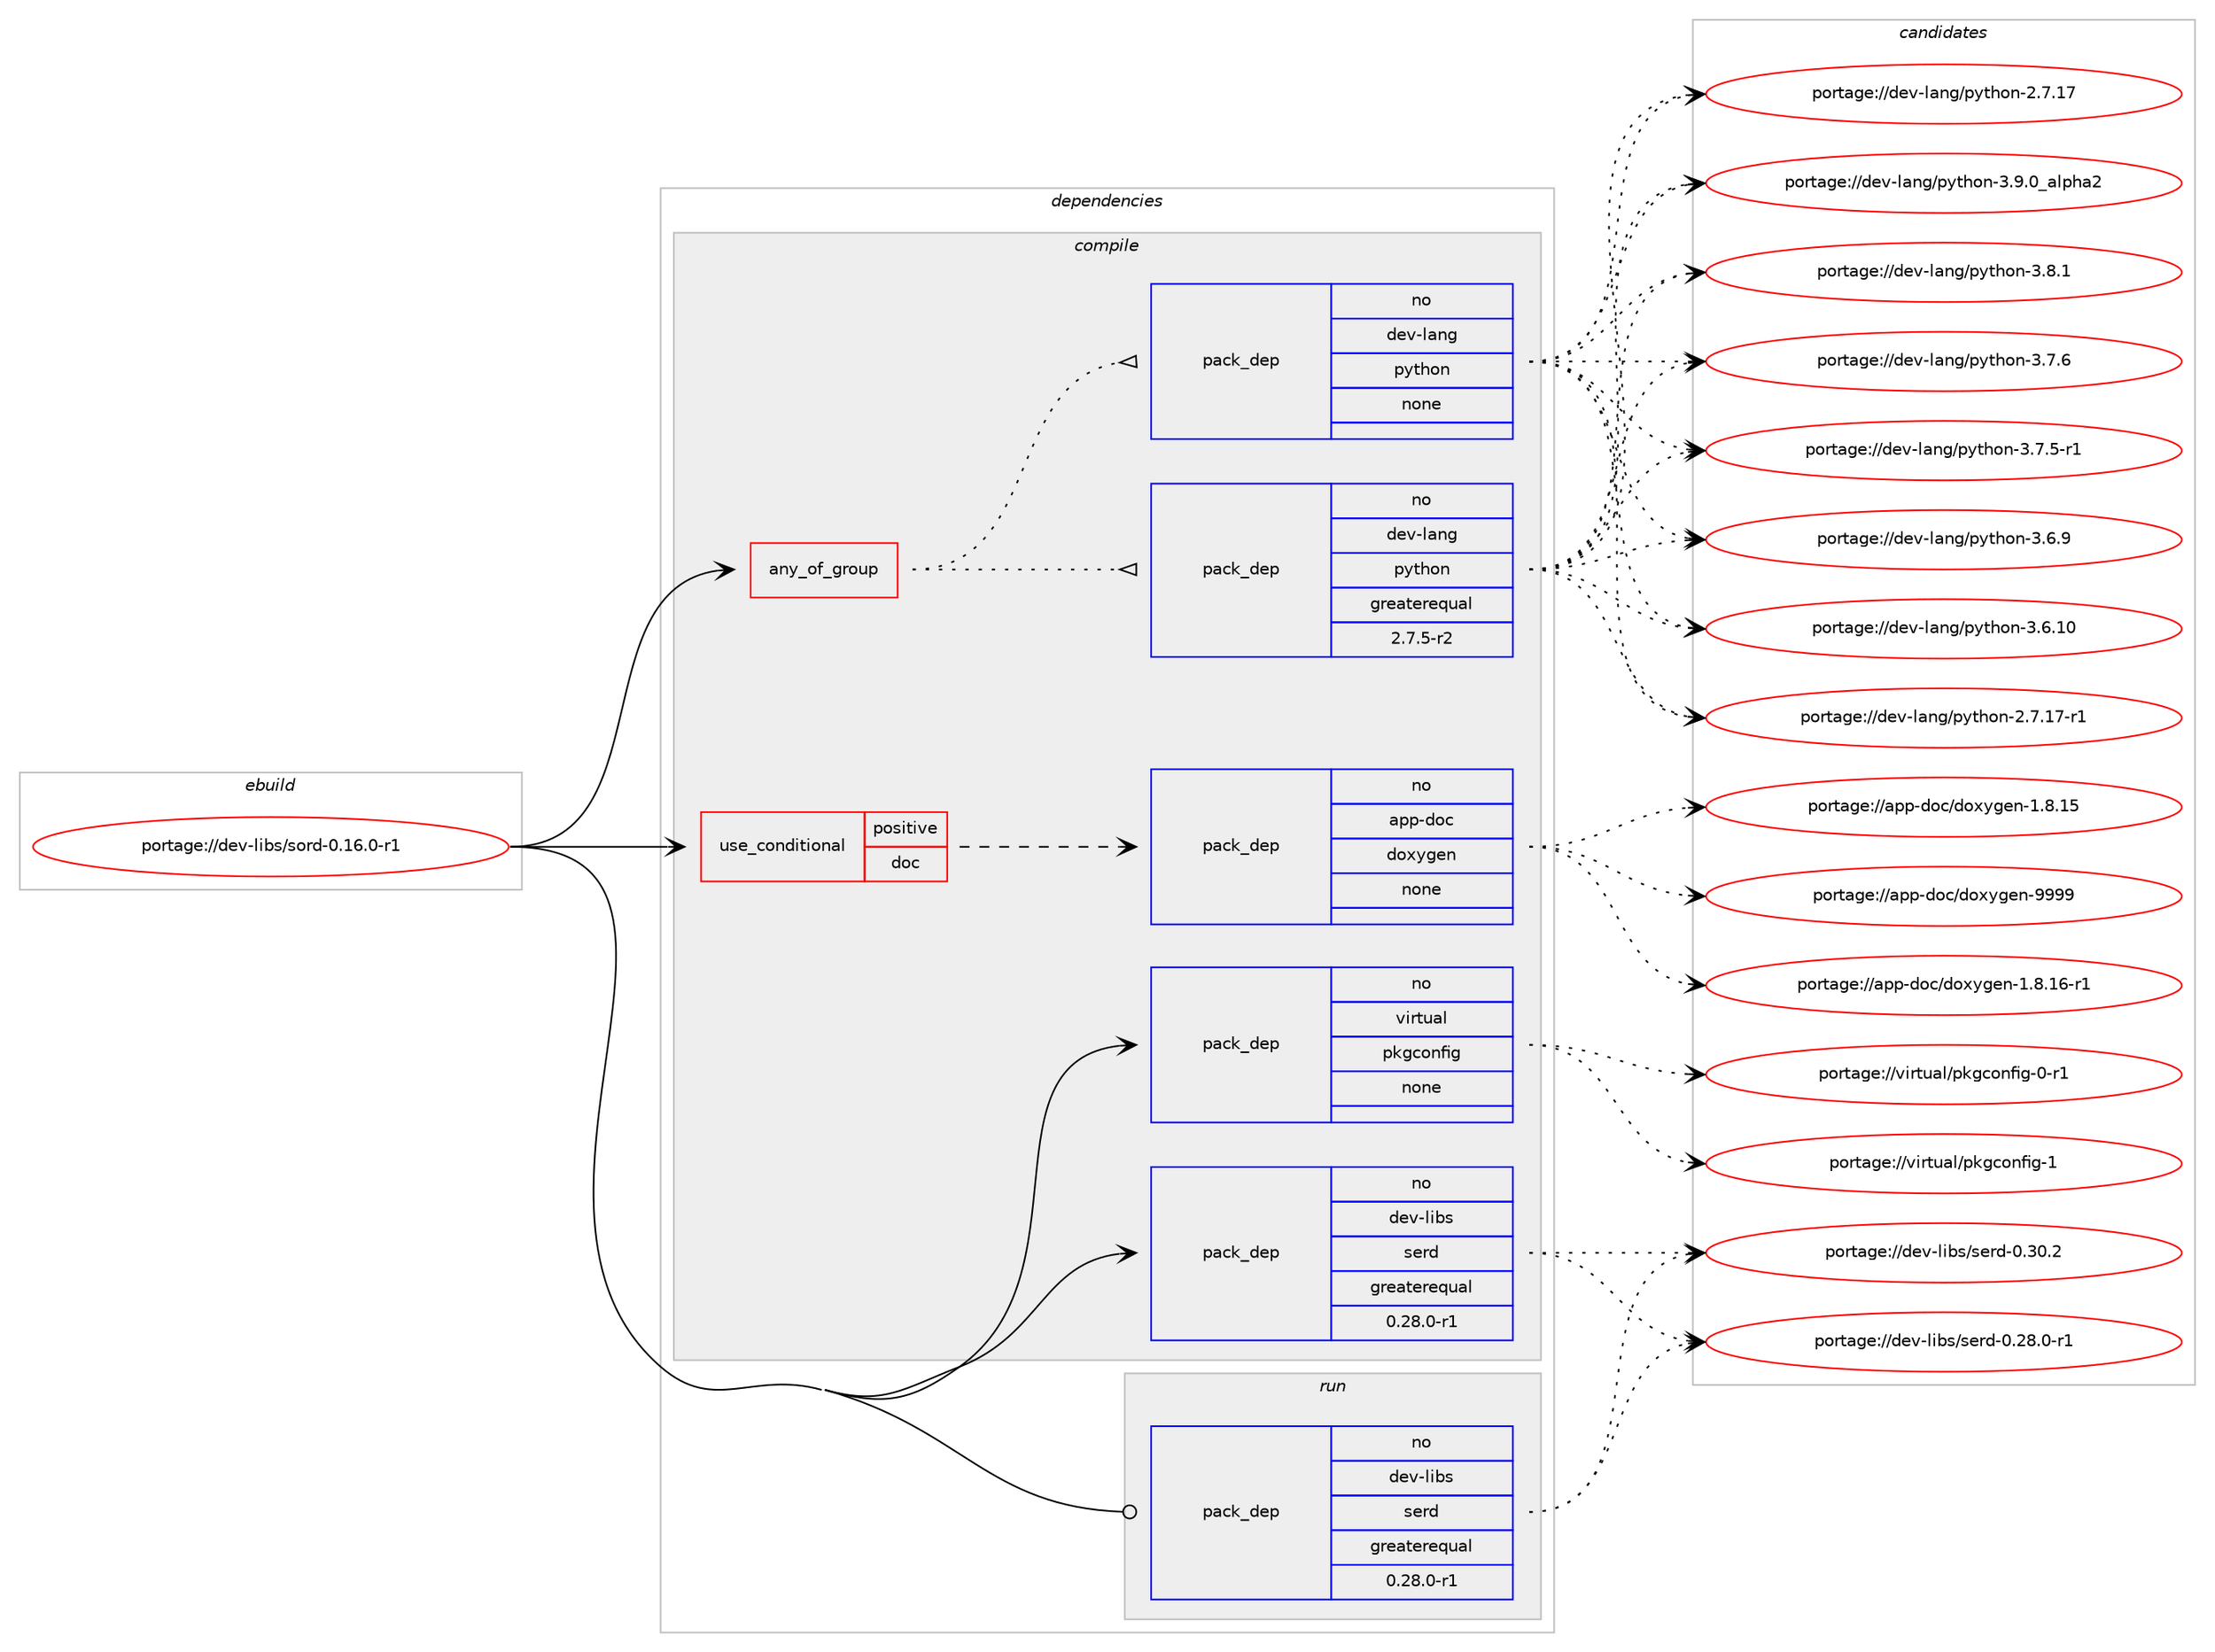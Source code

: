 digraph prolog {

# *************
# Graph options
# *************

newrank=true;
concentrate=true;
compound=true;
graph [rankdir=LR,fontname=Helvetica,fontsize=10,ranksep=1.5];#, ranksep=2.5, nodesep=0.2];
edge  [arrowhead=vee];
node  [fontname=Helvetica,fontsize=10];

# **********
# The ebuild
# **********

subgraph cluster_leftcol {
color=gray;
label=<<i>ebuild</i>>;
id [label="portage://dev-libs/sord-0.16.0-r1", color=red, width=4, href="../dev-libs/sord-0.16.0-r1.svg"];
}

# ****************
# The dependencies
# ****************

subgraph cluster_midcol {
color=gray;
label=<<i>dependencies</i>>;
subgraph cluster_compile {
fillcolor="#eeeeee";
style=filled;
label=<<i>compile</i>>;
subgraph any4941 {
dependency507772 [label=<<TABLE BORDER="0" CELLBORDER="1" CELLSPACING="0" CELLPADDING="4"><TR><TD CELLPADDING="10">any_of_group</TD></TR></TABLE>>, shape=none, color=red];subgraph pack378664 {
dependency507773 [label=<<TABLE BORDER="0" CELLBORDER="1" CELLSPACING="0" CELLPADDING="4" WIDTH="220"><TR><TD ROWSPAN="6" CELLPADDING="30">pack_dep</TD></TR><TR><TD WIDTH="110">no</TD></TR><TR><TD>dev-lang</TD></TR><TR><TD>python</TD></TR><TR><TD>none</TD></TR><TR><TD></TD></TR></TABLE>>, shape=none, color=blue];
}
dependency507772:e -> dependency507773:w [weight=20,style="dotted",arrowhead="oinv"];
subgraph pack378665 {
dependency507774 [label=<<TABLE BORDER="0" CELLBORDER="1" CELLSPACING="0" CELLPADDING="4" WIDTH="220"><TR><TD ROWSPAN="6" CELLPADDING="30">pack_dep</TD></TR><TR><TD WIDTH="110">no</TD></TR><TR><TD>dev-lang</TD></TR><TR><TD>python</TD></TR><TR><TD>greaterequal</TD></TR><TR><TD>2.7.5-r2</TD></TR></TABLE>>, shape=none, color=blue];
}
dependency507772:e -> dependency507774:w [weight=20,style="dotted",arrowhead="oinv"];
}
id:e -> dependency507772:w [weight=20,style="solid",arrowhead="vee"];
subgraph cond123934 {
dependency507775 [label=<<TABLE BORDER="0" CELLBORDER="1" CELLSPACING="0" CELLPADDING="4"><TR><TD ROWSPAN="3" CELLPADDING="10">use_conditional</TD></TR><TR><TD>positive</TD></TR><TR><TD>doc</TD></TR></TABLE>>, shape=none, color=red];
subgraph pack378666 {
dependency507776 [label=<<TABLE BORDER="0" CELLBORDER="1" CELLSPACING="0" CELLPADDING="4" WIDTH="220"><TR><TD ROWSPAN="6" CELLPADDING="30">pack_dep</TD></TR><TR><TD WIDTH="110">no</TD></TR><TR><TD>app-doc</TD></TR><TR><TD>doxygen</TD></TR><TR><TD>none</TD></TR><TR><TD></TD></TR></TABLE>>, shape=none, color=blue];
}
dependency507775:e -> dependency507776:w [weight=20,style="dashed",arrowhead="vee"];
}
id:e -> dependency507775:w [weight=20,style="solid",arrowhead="vee"];
subgraph pack378667 {
dependency507777 [label=<<TABLE BORDER="0" CELLBORDER="1" CELLSPACING="0" CELLPADDING="4" WIDTH="220"><TR><TD ROWSPAN="6" CELLPADDING="30">pack_dep</TD></TR><TR><TD WIDTH="110">no</TD></TR><TR><TD>dev-libs</TD></TR><TR><TD>serd</TD></TR><TR><TD>greaterequal</TD></TR><TR><TD>0.28.0-r1</TD></TR></TABLE>>, shape=none, color=blue];
}
id:e -> dependency507777:w [weight=20,style="solid",arrowhead="vee"];
subgraph pack378668 {
dependency507778 [label=<<TABLE BORDER="0" CELLBORDER="1" CELLSPACING="0" CELLPADDING="4" WIDTH="220"><TR><TD ROWSPAN="6" CELLPADDING="30">pack_dep</TD></TR><TR><TD WIDTH="110">no</TD></TR><TR><TD>virtual</TD></TR><TR><TD>pkgconfig</TD></TR><TR><TD>none</TD></TR><TR><TD></TD></TR></TABLE>>, shape=none, color=blue];
}
id:e -> dependency507778:w [weight=20,style="solid",arrowhead="vee"];
}
subgraph cluster_compileandrun {
fillcolor="#eeeeee";
style=filled;
label=<<i>compile and run</i>>;
}
subgraph cluster_run {
fillcolor="#eeeeee";
style=filled;
label=<<i>run</i>>;
subgraph pack378669 {
dependency507779 [label=<<TABLE BORDER="0" CELLBORDER="1" CELLSPACING="0" CELLPADDING="4" WIDTH="220"><TR><TD ROWSPAN="6" CELLPADDING="30">pack_dep</TD></TR><TR><TD WIDTH="110">no</TD></TR><TR><TD>dev-libs</TD></TR><TR><TD>serd</TD></TR><TR><TD>greaterequal</TD></TR><TR><TD>0.28.0-r1</TD></TR></TABLE>>, shape=none, color=blue];
}
id:e -> dependency507779:w [weight=20,style="solid",arrowhead="odot"];
}
}

# **************
# The candidates
# **************

subgraph cluster_choices {
rank=same;
color=gray;
label=<<i>candidates</i>>;

subgraph choice378664 {
color=black;
nodesep=1;
choice10010111845108971101034711212111610411111045514657464895971081121049750 [label="portage://dev-lang/python-3.9.0_alpha2", color=red, width=4,href="../dev-lang/python-3.9.0_alpha2.svg"];
choice100101118451089711010347112121116104111110455146564649 [label="portage://dev-lang/python-3.8.1", color=red, width=4,href="../dev-lang/python-3.8.1.svg"];
choice100101118451089711010347112121116104111110455146554654 [label="portage://dev-lang/python-3.7.6", color=red, width=4,href="../dev-lang/python-3.7.6.svg"];
choice1001011184510897110103471121211161041111104551465546534511449 [label="portage://dev-lang/python-3.7.5-r1", color=red, width=4,href="../dev-lang/python-3.7.5-r1.svg"];
choice100101118451089711010347112121116104111110455146544657 [label="portage://dev-lang/python-3.6.9", color=red, width=4,href="../dev-lang/python-3.6.9.svg"];
choice10010111845108971101034711212111610411111045514654464948 [label="portage://dev-lang/python-3.6.10", color=red, width=4,href="../dev-lang/python-3.6.10.svg"];
choice100101118451089711010347112121116104111110455046554649554511449 [label="portage://dev-lang/python-2.7.17-r1", color=red, width=4,href="../dev-lang/python-2.7.17-r1.svg"];
choice10010111845108971101034711212111610411111045504655464955 [label="portage://dev-lang/python-2.7.17", color=red, width=4,href="../dev-lang/python-2.7.17.svg"];
dependency507773:e -> choice10010111845108971101034711212111610411111045514657464895971081121049750:w [style=dotted,weight="100"];
dependency507773:e -> choice100101118451089711010347112121116104111110455146564649:w [style=dotted,weight="100"];
dependency507773:e -> choice100101118451089711010347112121116104111110455146554654:w [style=dotted,weight="100"];
dependency507773:e -> choice1001011184510897110103471121211161041111104551465546534511449:w [style=dotted,weight="100"];
dependency507773:e -> choice100101118451089711010347112121116104111110455146544657:w [style=dotted,weight="100"];
dependency507773:e -> choice10010111845108971101034711212111610411111045514654464948:w [style=dotted,weight="100"];
dependency507773:e -> choice100101118451089711010347112121116104111110455046554649554511449:w [style=dotted,weight="100"];
dependency507773:e -> choice10010111845108971101034711212111610411111045504655464955:w [style=dotted,weight="100"];
}
subgraph choice378665 {
color=black;
nodesep=1;
choice10010111845108971101034711212111610411111045514657464895971081121049750 [label="portage://dev-lang/python-3.9.0_alpha2", color=red, width=4,href="../dev-lang/python-3.9.0_alpha2.svg"];
choice100101118451089711010347112121116104111110455146564649 [label="portage://dev-lang/python-3.8.1", color=red, width=4,href="../dev-lang/python-3.8.1.svg"];
choice100101118451089711010347112121116104111110455146554654 [label="portage://dev-lang/python-3.7.6", color=red, width=4,href="../dev-lang/python-3.7.6.svg"];
choice1001011184510897110103471121211161041111104551465546534511449 [label="portage://dev-lang/python-3.7.5-r1", color=red, width=4,href="../dev-lang/python-3.7.5-r1.svg"];
choice100101118451089711010347112121116104111110455146544657 [label="portage://dev-lang/python-3.6.9", color=red, width=4,href="../dev-lang/python-3.6.9.svg"];
choice10010111845108971101034711212111610411111045514654464948 [label="portage://dev-lang/python-3.6.10", color=red, width=4,href="../dev-lang/python-3.6.10.svg"];
choice100101118451089711010347112121116104111110455046554649554511449 [label="portage://dev-lang/python-2.7.17-r1", color=red, width=4,href="../dev-lang/python-2.7.17-r1.svg"];
choice10010111845108971101034711212111610411111045504655464955 [label="portage://dev-lang/python-2.7.17", color=red, width=4,href="../dev-lang/python-2.7.17.svg"];
dependency507774:e -> choice10010111845108971101034711212111610411111045514657464895971081121049750:w [style=dotted,weight="100"];
dependency507774:e -> choice100101118451089711010347112121116104111110455146564649:w [style=dotted,weight="100"];
dependency507774:e -> choice100101118451089711010347112121116104111110455146554654:w [style=dotted,weight="100"];
dependency507774:e -> choice1001011184510897110103471121211161041111104551465546534511449:w [style=dotted,weight="100"];
dependency507774:e -> choice100101118451089711010347112121116104111110455146544657:w [style=dotted,weight="100"];
dependency507774:e -> choice10010111845108971101034711212111610411111045514654464948:w [style=dotted,weight="100"];
dependency507774:e -> choice100101118451089711010347112121116104111110455046554649554511449:w [style=dotted,weight="100"];
dependency507774:e -> choice10010111845108971101034711212111610411111045504655464955:w [style=dotted,weight="100"];
}
subgraph choice378666 {
color=black;
nodesep=1;
choice971121124510011199471001111201211031011104557575757 [label="portage://app-doc/doxygen-9999", color=red, width=4,href="../app-doc/doxygen-9999.svg"];
choice97112112451001119947100111120121103101110454946564649544511449 [label="portage://app-doc/doxygen-1.8.16-r1", color=red, width=4,href="../app-doc/doxygen-1.8.16-r1.svg"];
choice9711211245100111994710011112012110310111045494656464953 [label="portage://app-doc/doxygen-1.8.15", color=red, width=4,href="../app-doc/doxygen-1.8.15.svg"];
dependency507776:e -> choice971121124510011199471001111201211031011104557575757:w [style=dotted,weight="100"];
dependency507776:e -> choice97112112451001119947100111120121103101110454946564649544511449:w [style=dotted,weight="100"];
dependency507776:e -> choice9711211245100111994710011112012110310111045494656464953:w [style=dotted,weight="100"];
}
subgraph choice378667 {
color=black;
nodesep=1;
choice10010111845108105981154711510111410045484651484650 [label="portage://dev-libs/serd-0.30.2", color=red, width=4,href="../dev-libs/serd-0.30.2.svg"];
choice100101118451081059811547115101114100454846505646484511449 [label="portage://dev-libs/serd-0.28.0-r1", color=red, width=4,href="../dev-libs/serd-0.28.0-r1.svg"];
dependency507777:e -> choice10010111845108105981154711510111410045484651484650:w [style=dotted,weight="100"];
dependency507777:e -> choice100101118451081059811547115101114100454846505646484511449:w [style=dotted,weight="100"];
}
subgraph choice378668 {
color=black;
nodesep=1;
choice1181051141161179710847112107103991111101021051034549 [label="portage://virtual/pkgconfig-1", color=red, width=4,href="../virtual/pkgconfig-1.svg"];
choice11810511411611797108471121071039911111010210510345484511449 [label="portage://virtual/pkgconfig-0-r1", color=red, width=4,href="../virtual/pkgconfig-0-r1.svg"];
dependency507778:e -> choice1181051141161179710847112107103991111101021051034549:w [style=dotted,weight="100"];
dependency507778:e -> choice11810511411611797108471121071039911111010210510345484511449:w [style=dotted,weight="100"];
}
subgraph choice378669 {
color=black;
nodesep=1;
choice10010111845108105981154711510111410045484651484650 [label="portage://dev-libs/serd-0.30.2", color=red, width=4,href="../dev-libs/serd-0.30.2.svg"];
choice100101118451081059811547115101114100454846505646484511449 [label="portage://dev-libs/serd-0.28.0-r1", color=red, width=4,href="../dev-libs/serd-0.28.0-r1.svg"];
dependency507779:e -> choice10010111845108105981154711510111410045484651484650:w [style=dotted,weight="100"];
dependency507779:e -> choice100101118451081059811547115101114100454846505646484511449:w [style=dotted,weight="100"];
}
}

}
